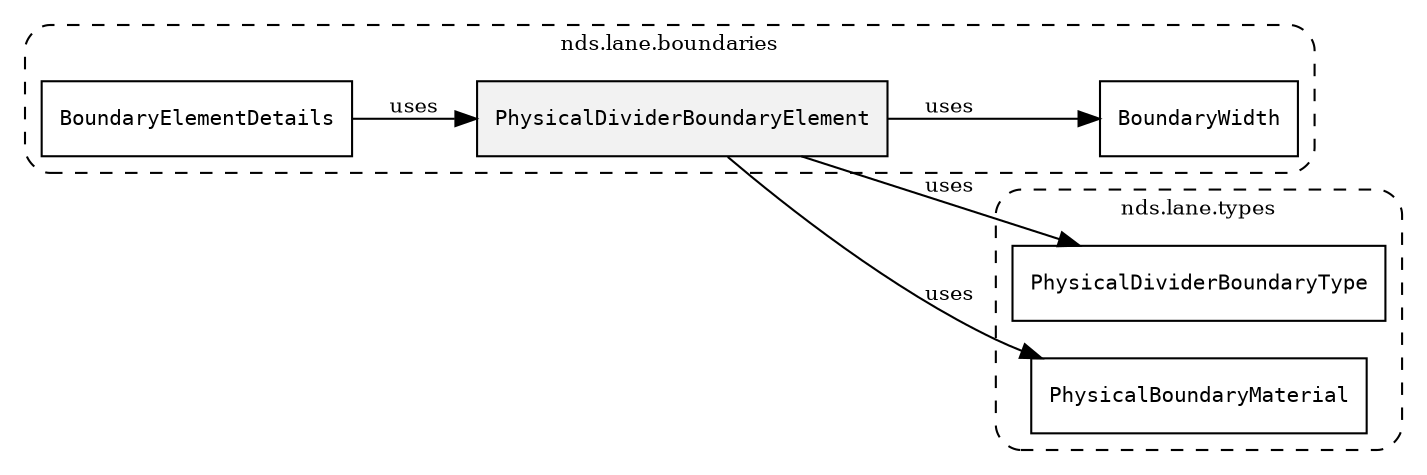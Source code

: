 /**
 * This dot file creates symbol collaboration diagram for PhysicalDividerBoundaryElement.
 */
digraph ZSERIO
{
    node [shape=box, fontsize=10];
    rankdir="LR";
    fontsize=10;
    tooltip="PhysicalDividerBoundaryElement collaboration diagram";

    subgraph "cluster_nds.lane.boundaries"
    {
        style="dashed, rounded";
        label="nds.lane.boundaries";
        tooltip="Package nds.lane.boundaries";
        href="../../../content/packages/nds.lane.boundaries.html#Package-nds-lane-boundaries";
        target="_parent";

        "PhysicalDividerBoundaryElement" [style="filled", fillcolor="#0000000D", target="_parent", label=<<font face="monospace"><table align="center" border="0" cellspacing="0" cellpadding="0"><tr><td href="../../../content/packages/nds.lane.boundaries.html#Structure-PhysicalDividerBoundaryElement" title="Structure defined in nds.lane.boundaries">PhysicalDividerBoundaryElement</td></tr></table></font>>];
        "BoundaryWidth" [target="_parent", label=<<font face="monospace"><table align="center" border="0" cellspacing="0" cellpadding="0"><tr><td href="../../../content/packages/nds.lane.boundaries.html#Subtype-BoundaryWidth" title="Subtype defined in nds.lane.boundaries">BoundaryWidth</td></tr></table></font>>];
        "BoundaryElementDetails" [target="_parent", label=<<font face="monospace"><table align="center" border="0" cellspacing="0" cellpadding="0"><tr><td href="../../../content/packages/nds.lane.boundaries.html#Choice-BoundaryElementDetails" title="Choice defined in nds.lane.boundaries">BoundaryElementDetails</td></tr></table></font>>];
    }

    subgraph "cluster_nds.lane.types"
    {
        style="dashed, rounded";
        label="nds.lane.types";
        tooltip="Package nds.lane.types";
        href="../../../content/packages/nds.lane.types.html#Package-nds-lane-types";
        target="_parent";

        "PhysicalDividerBoundaryType" [target="_parent", label=<<font face="monospace"><table align="center" border="0" cellspacing="0" cellpadding="0"><tr><td href="../../../content/packages/nds.lane.types.html#Enum-PhysicalDividerBoundaryType" title="Enum defined in nds.lane.types">PhysicalDividerBoundaryType</td></tr></table></font>>];
        "PhysicalBoundaryMaterial" [target="_parent", label=<<font face="monospace"><table align="center" border="0" cellspacing="0" cellpadding="0"><tr><td href="../../../content/packages/nds.lane.types.html#Enum-PhysicalBoundaryMaterial" title="Enum defined in nds.lane.types">PhysicalBoundaryMaterial</td></tr></table></font>>];
    }

    "PhysicalDividerBoundaryElement" -> "PhysicalDividerBoundaryType" [label="uses", fontsize=10];
    "PhysicalDividerBoundaryElement" -> "PhysicalBoundaryMaterial" [label="uses", fontsize=10];
    "PhysicalDividerBoundaryElement" -> "BoundaryWidth" [label="uses", fontsize=10];
    "BoundaryElementDetails" -> "PhysicalDividerBoundaryElement" [label="uses", fontsize=10];
}
